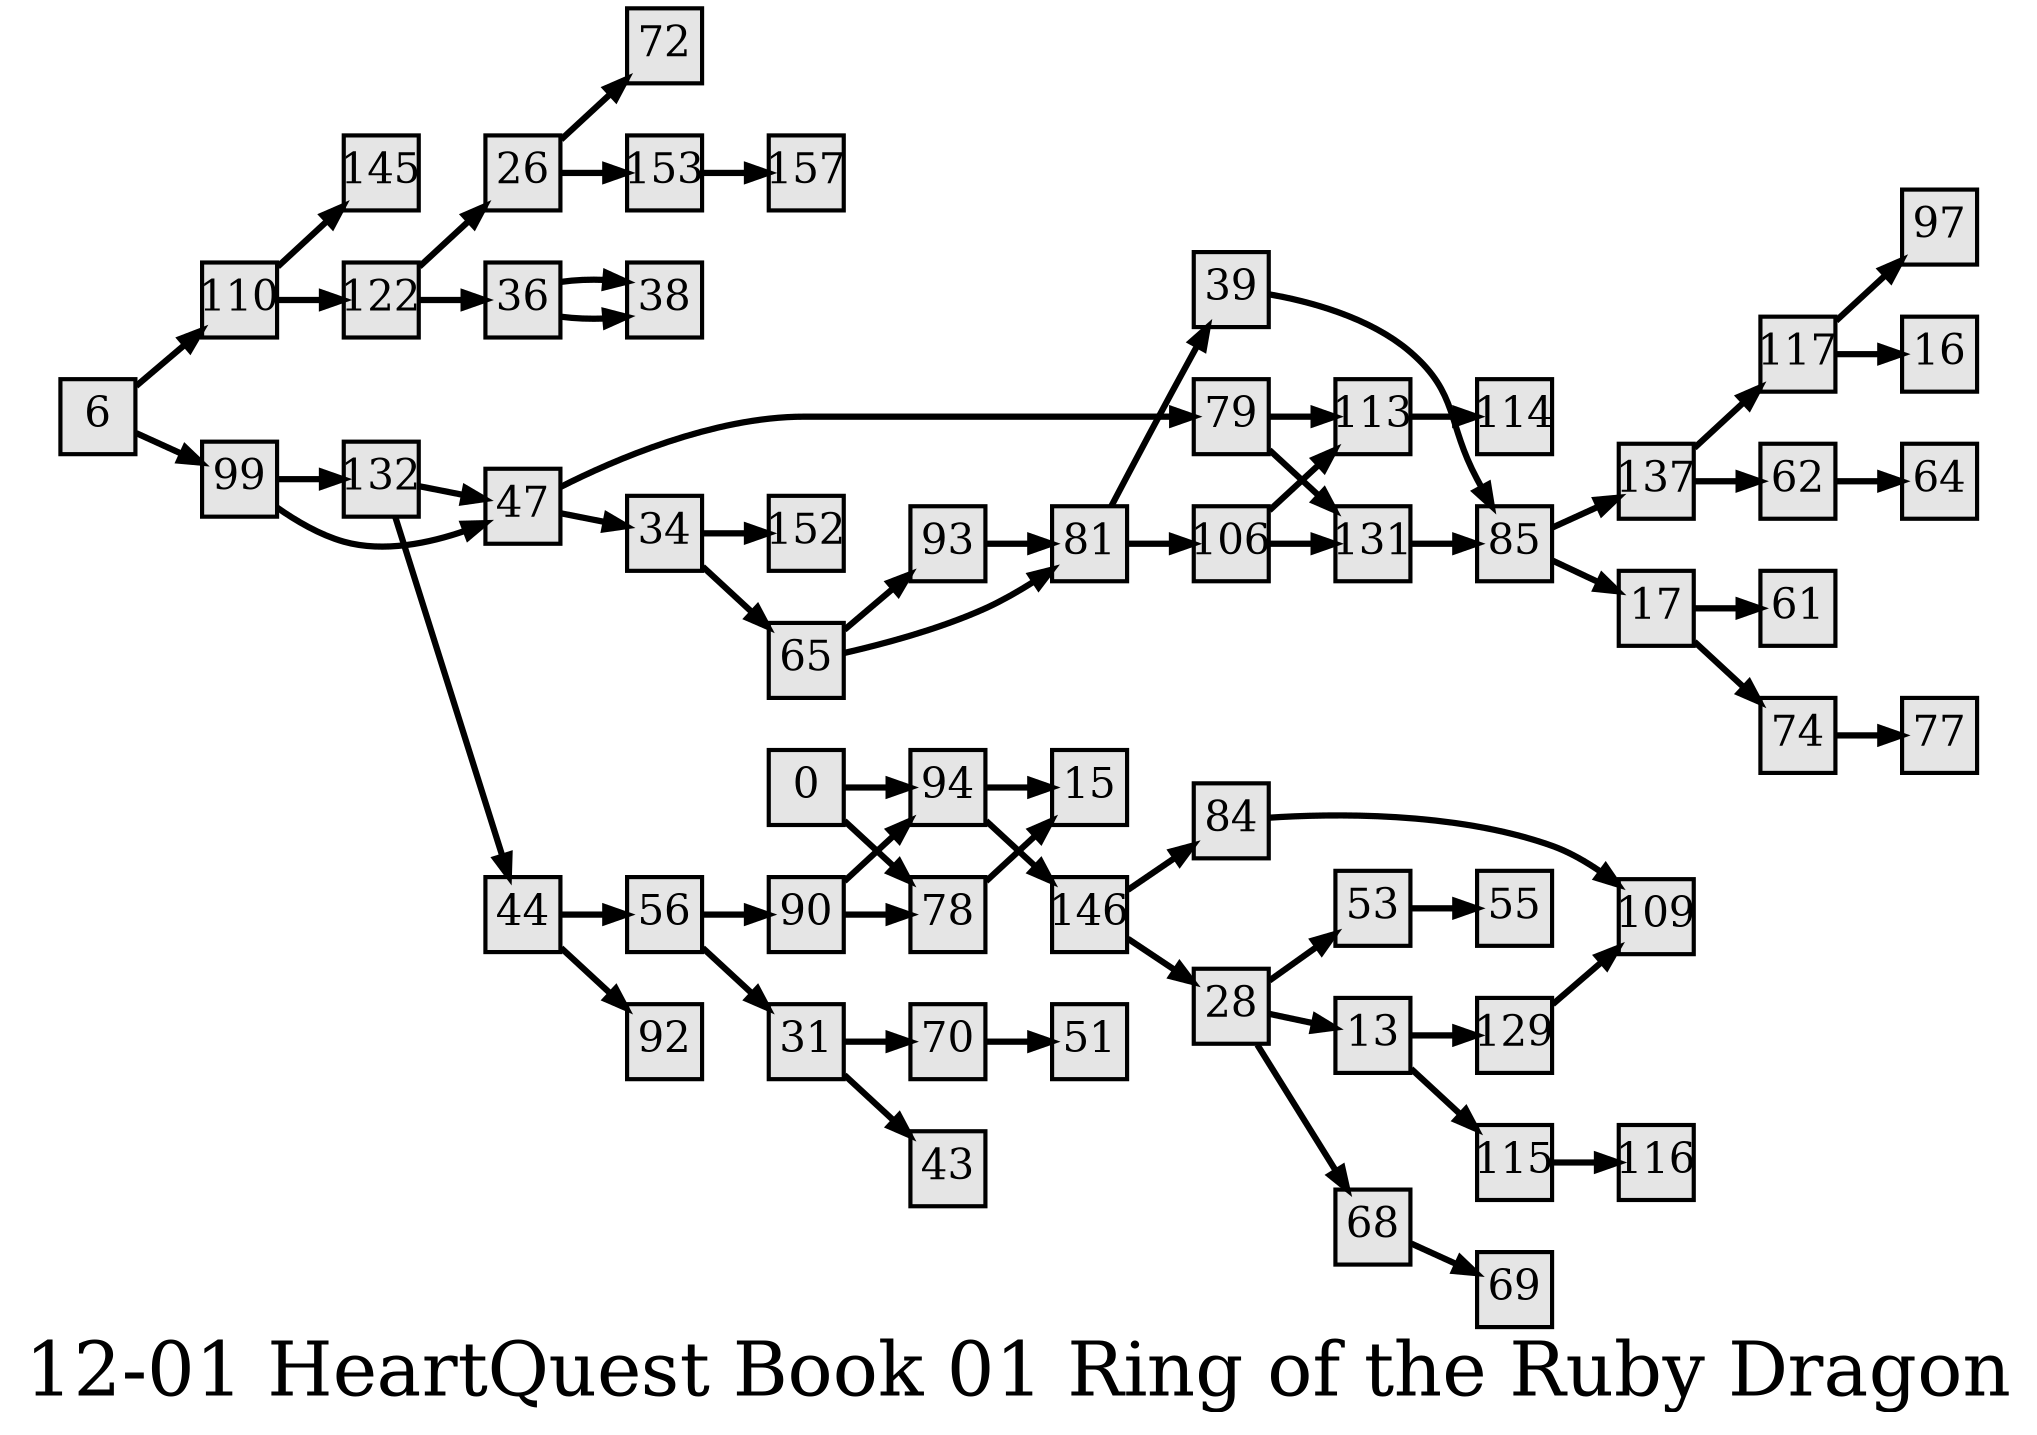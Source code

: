 digraph g{
  graph [ label="12-01 HeartQuest Book 01 Ring of the Ruby Dragon" rankdir=LR, ordering=out, fontsize=36, nodesep="0.35", ranksep="0.45"];
  node  [shape=rect, penwidth=2, fontsize=20, style=filled, fillcolor=grey90, margin="0,0", labelfloat=true, regular=true, fixedsize=true];
  edge  [labelfloat=true, penwidth=3, fontsize=12];
  // ---;
  // group  : Katz;
  // id     :;
  // gbid   :;
  // series :;
  // title  :;
  // author :;
  // credit:;
  // - name : Juliet Way-Henthorne;
  // role : encoder;
  // date : 2017-09-14;
  // - name : Jeremy Douglass;
  // role : editor;
  // date : 2017-10-19;
  // render:;
  // - name   : ?;
  // styles : ?;
  // engine : dot;
  // comment: >;
  
  // ---;
  
  // From | To | Label;
  
  0 -> 78;
  0 -> 94;
  6 -> 110;
  6 -> 99;
  13 -> 129;
  13 -> 115;
  15;
  16;
  17 -> 61;
  17 -> 74;
  26 -> 72;
  26 -> 153;
  28 -> 53;
  28 -> 13;
  28 -> 68;
  31 -> 70;
  31 -> 43;
  34 -> 152;
  34 -> 65;
  36 -> 38;
  36 -> 38;
  39 -> 85;
  43;
  44 -> 56;
  44 -> 92;
  47 -> 79;
  47 -> 34;
  53 -> 55;
  55;
  56 -> 90;
  56 -> 31;
  61;
  62 -> 64;
  64;
  65 -> 93;
  65 -> 81;
  68 -> 69;
  69;
  70 -> 51;
  72;
  74 -> 77;
  77;
  78 -> 15;
  79 -> 113;
  79 -> 131;
  81 -> 39;
  81 -> 106;
  84 -> 109;
  85 -> 137;
  85 -> 17;
  90 -> 94;
  90 -> 78;
  92;
  93 -> 81;
  94 -> 15;
  94 -> 146;
  97;
  99 -> 132;
  99 -> 47;
  106 -> 113;
  106 -> 131;
  109;
  110 -> 145;
  110 -> 122;
  113 -> 114;
  114;
  115 -> 116;
  116;
  117 -> 97;
  117 -> 16;
  122 -> 26;
  122 -> 36;
  129 -> 109;
  131 -> 85;
  132 -> 47;
  132 -> 44;
  137 -> 117;
  137 -> 62;
  145;
  146 -> 84;
  146 -> 28;
  152;
  153 -> 157;
}

